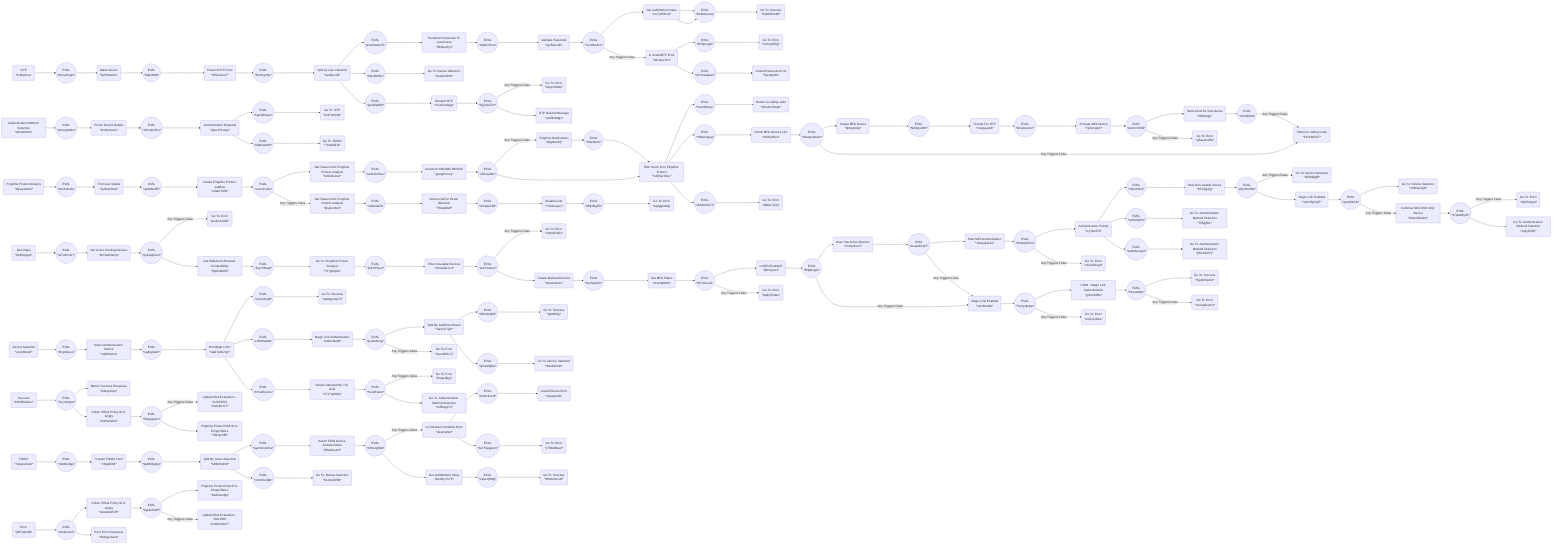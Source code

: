 flowchart LR
    mtaqacdw1m(("EVAL<br>*mtaqacdw1m*")) --> 8jrbqcts2g("Create MFA Device<br>*8jrbqcts2g*")
    hk00gx2f95(("EVAL<br>*hk00gx2f95*")) --> onogvjusk6("Prompt For OTP<br>*onogvjusk6*")
    qw4n733f3t(("EVAL<br>*qw4n733f3t*")) --> li0d8slgjx("Send email for new device<br>*li0d8slgjx*")
    7jufzmg1rk("Activate MFA Device<br>*7jufzmg1rk*") --> qw4n733f3t(("EVAL<br>*qw4n733f3t*"))
    8jrbqcts2g("Create MFA Device<br>*8jrbqcts2g*") --> hk00gx2f95(("EVAL<br>*hk00gx2f95*"))
    kho2rpwvb7(("EVAL<br>*kho2rpwvb7*")) --> 7jufzmg1rk("Activate MFA Device<br>*7jufzmg1rk*")
    onogvjusk6("Prompt For OTP<br>*onogvjusk6*") --> kho2rpwvb7(("EVAL<br>*kho2rpwvb7*"))
    78i0a08xfl("Send email for threat detection<br>*78i0a08xfl*") --> iz5nper189(("EVAL<br>*iz5nper189*"))
    gsmghrxxoy("Check for KNOWN DEVICE<br>*gsmghrxxoy*") --> nl0cxyid0x(("EVAL<br>*nl0cxyid0x*"))
    99q38lg97t(("EVAL<br>*99q38lg97t*")) --> sqdggkol0g("Go To: Error<br>*sqdggkol0g*")
    iloobtovwh(("EVAL<br>*iloobtovwh*")) --> dxowhkk5n5("Check if Risk Policy ID is empty<br>*dxowhkk5n5*")
    iz5nper189(("EVAL<br>*iz5nper189*")) --> 7hwtzuxjwc("Disable user<br>*7hwtzuxjwc*")
    n69ynlsgag(("EVAL<br>*n69ynlsgag*")) --> nf4hv96sui("Check MFA devices size<br>*nf4hv96sui*")
    cb4rka2li0(("EVAL<br>*cb4rka2li0*")) --> 78i0a08xfl("Send email for threat detection<br>*78i0a08xfl*")
    x8ainlbr6x(("EVAL<br>*x8ainlbr6x*")) --> ndm5er34sv("Risk Score from PingOne Protect<br>*ndm5er34sv*")
    j6salon8z4("Get Values from PingOne Protect analysis<br>*j6salon8z4*") --> cb4rka2li0(("EVAL<br>*cb4rka2li0*"))
    ahjplbui3q("PingOne Notifications<br>*ahjplbui3q*") --> x8ainlbr6x(("EVAL<br>*x8ainlbr6x*"))
    pt24r4nafa(("EVAL<br>*pt24r4nafa*")) --> 3y03qc0kxe("Find user details<br>*3y03qc0kxe*")
    mtaqacdw1m(("EVAL<br>*mtaqacdw1m*")) -- Any Triggers False --> 5231692i67("Return to calling node.<br>*5231692i67*")
    4oyc5l9npk(("EVAL<br>*4oyc5l9npk*")) --> 737gi6ip3e("Go To: PingOne Protect Analysis<br>*737gi6ip3e*")
    u22hch23vs(("EVAL<br>*u22hch23vs*")) --> gsmghrxxoy("Check for KNOWN DEVICE<br>*gsmghrxxoy*")
    zfpuewwuhl("PingOne Protect Analysis<br>*zfpuewwuhl*") --> pt24r4nafa(("EVAL<br>*pt24r4nafa*"))
    3y03qc0kxe("Find user details<br>*3y03qc0kxe*") --> qxdd8mlll5(("EVAL<br>*qxdd8mlll5*"))
    nl0cxyid0x(("EVAL<br>*nl0cxyid0x*")) -- Any Triggers False --> ahjplbui3q("PingOne Notifications<br>*ahjplbui3q*")
    li0d8slgjx("Send email for new device<br>*li0d8slgjx*") --> e3httj56zd(("EVAL<br>*e3httj56zd*"))
    737gi6ip3e("Go To: PingOne Protect Analysis<br>*737gi6ip3e*") --> 9vk797lpxx(("EVAL<br>*9vk797lpxx*"))
    nf4hv96sui("Check MFA devices size<br>*nf4hv96sui*") --> mtaqacdw1m(("EVAL<br>*mtaqacdw1m*"))
    1cbcpbc5no(("EVAL<br>*1cbcpbc5no*")) --> 4psx471uwp("Authentication Required<br>*4psx471uwp*")
    h8dtvwld36(("EVAL<br>*h8dtvwld36*")) --> 76reddil11("Go To: FIDO2<br>*76reddil11*")
    r0hto2xun7("Present OTP Form<br>*r0hto2xun7*") --> l5z3ngnhjv(("EVAL<br>*l5z3ngnhjv*"))
    1gtc5d0awz(("EVAL<br>*1gtc5d0awz*")) --> kok73n8hkt("Go To: OTP<br>*kok73n8hkt*")
    4psx471uwp("Authentication Required<br>*4psx471uwp*") --> 1gtc5d0awz(("EVAL<br>*1gtc5d0awz*"))
    qurffyxc2d("Split by user selection <br>*qurffyxc2d*") --> gsw5wwtm7t(("EVAL<br>*gsw5wwtm7t*"))
    en7y953x31("Get authMethod Value<br>*en7y953x31*") --> 0w6twuixxq(("EVAL<br>*0w6twuixxq*"))
    fzjj3nuh7m(("EVAL<br>*fzjj3nuh7m*")) -- Any Triggers False --> dxsjn36392("Go To: Error<br>*dxsjn36392*")
    mt9kvt7hnn(("EVAL<br>*mt9kvt7hnn*")) --> fgc8woctfo("Validate Passcode<br>*fgc8woctfo*")
    qurffyxc2d("Split by user selection <br>*qurffyxc2d*") --> 00j11fkhbx(("EVAL<br>*00j11fkhbx*"))
    fzjj3nuh7m(("EVAL<br>*fzjj3nuh7m*")) --> uz6hhdt9gv("OTP Resent Message<br>*uz6hhdt9gv*")
    zxfluj3oxa("OTP<br>*zxfluj3oxa*") --> b0csz8cgnl(("EVAL<br>*b0csz8cgnl*"))
    qurffyxc2d("Split by user selection <br>*qurffyxc2d*") --> ig2ndq8bf2(("EVAL<br>*ig2ndq8bf2*"))
    00j11fkhbx(("EVAL<br>*00j11fkhbx*")) --> beakf43h8t("Go To: Device Selection<br>*beakf43h8t*")
    gsw5wwtm7t(("EVAL<br>*gsw5wwtm7t*")) --> r6lnkuy0yh("Transform Passcode To Lowercase<br>*r6lnkuy0yh*")
    ig2ndq8bf2(("EVAL<br>*ig2ndq8bf2*")) --> m1e0cw0ygl("Resend OTP<br>*m1e0cw0ygl*")
    m1e0cw0ygl("Resend OTP<br>*m1e0cw0ygl*") --> fzjj3nuh7m(("EVAL<br>*fzjj3nuh7m*"))
    r6lnkuy0yh("Transform Passcode To Lowercase<br>*r6lnkuy0yh*") --> mt9kvt7hnn(("EVAL<br>*mt9kvt7hnn*"))
    hdc8oa72ci("Is invalidOTP Error<br>*hdc8oa72ci*") --> 8h5tjkrug9(("EVAL<br>*8h5tjkrug9*"))
    v97rmwpban(("EVAL<br>*v97rmwpban*")) --> 5pixttpidw("Invalid Passcode Error<br>*5pixttpidw*")
    gntsn38l9s("CIAM - Magic Link Authentication<br>*gntsn38l9s*") --> 51zazld6jz(("EVAL<br>*51zazld6jz*"))
    5uyrxkfgza(("EVAL<br>*5uyrxkfgza*")) --> tidk1pmqix("Return Success Response<br>*tidk1pmqix*")
    8h5tjkrug9(("EVAL<br>*8h5tjkrug9*")) --> mmojm56jlj("Go To: Error<br>*mmojm56jlj*")
    uoyh9kzwil("Device Selection<br>*uoyh9kzwil*") --> bhgtvbjvu1(("EVAL<br>*bhgtvbjvu1*"))
    se271xaurx(("EVAL<br>*se271xaurx*")) -- Any Triggers False --> uwfrx6s60u("Go To: Error<br>*uwfrx6s60u*")
    vr1msssq3l(("EVAL<br>*vr1msssq3l*")) --> wpbqyomp7z("Go To: Success <br>*wpbqyomp7z*")
    wa07p8s7qm("Not Magic Link?<br>*wa07p8s7qm*") --> vr1msssq3l(("EVAL<br>*vr1msssq3l*"))
    vul5k2q2dw(("EVAL<br>*vul5k2q2dw*")) --> te0bcdks99("Magic Link Authentication<br>*te0bcdks99*")
    wa07p8s7qm("Not Magic Link?<br>*wa07p8s7qm*") --> vul5k2q2dw(("EVAL<br>*vul5k2q2dw*"))
    imhudhsy1w(("EVAL<br>*imhudhsy1w*")) --> e717up82dy("Device Selected By The User<br>*e717up82dy*")
    wa07p8s7qm("Not Magic Link?<br>*wa07p8s7qm*") --> imhudhsy1w(("EVAL<br>*imhudhsy1w*"))
    j8lmuiytzs("Is MFA Enabled?<br>*j8lmuiytzs*") --> bf9jlbogz1(("EVAL<br>*bf9jlbogz1*"))
    bhgtvbjvu1(("EVAL<br>*bhgtvbjvu1*")) --> 1qtib8s0uu("Select Authentication Device<br>*1qtib8s0uu*")
    0sua91hqk7(("EVAL<br>*0sua91hqk7*")) --> 10oaokas61("Start MFA Authentication<br>*10oaokas61*")
    845xzgf4bk(("EVAL<br>*845xzgf4bk*")) -- Any Triggers False --> ulsqznx6ut("Is Constraint Violation Error<br>*ulsqznx6ut*")
    51zazld6jz(("EVAL<br>*51zazld6jz*")) --> 5gs9h0ar04("Go To: Success <br>*5gs9h0ar04*")
    3a77bpgwom(("EVAL<br>*3a77bpgwom*")) --> y7f8x8dkw2("Go To: Error<br>*y7f8x8dkw2*")
    zfsjjfa5h6("Present FIDO2 Form <br>*zfsjjfa5h6*") --> 9pb86bg0qi(("EVAL<br>*9pb86bg0qi*"))
    wf0h6fo6h8("Split By Users Selection<br>*wf0h6fo6h8*") --> ay2mm4z4xe(("EVAL<br>*ay2mm4z4xe*"))
    ulsqznx6ut("Is Constraint Violation Error<br>*ulsqznx6ut*") --> fu06ckn12l(("EVAL<br>*fu06ckn12l*"))
    fj8w62y4z3("Assert FIDO Device Authentication<br>*fj8w62y4z3*") --> 845xzgf4bk(("EVAL<br>*845xzgf4bk*"))
    fu06ckn12l(("EVAL<br>*fu06ckn12l*")) --> y8pxpynfle("Invalid Device Error<br>*y8pxpynfle*")
    7vrrd3uuhm(("EVAL<br>*7vrrd3uuhm*")) --> en7y953x31("Get authMethod Value<br>*en7y953x31*")
    1lam7h7jbc("Split By Subflows Result<br>*1lam7h7jbc*") --> 9fzm9oj8fd(("EVAL<br>*9fzm9oj8fd*"))
    qsu3efxcsp(("EVAL<br>*qsu3efxcsp*")) --> 1lam7h7jbc("Split By Subflows Result<br>*1lam7h7jbc*")
    6yu5p2iz3r(("EVAL<br>*6yu5p2iz3r*")) --> ms19ql02hi("Get MFA Status<br>*ms19ql02hi*")
    en7y953x31("Get authMethod Value<br>*en7y953x31*") --> 0w6twuixxq(("EVAL<br>*0w6twuixxq*"))
    t6p5s6t603("Get WebAuthn Browser Compatibility<br>*t6p5s6t603*") --> 4oyc5l9npk(("EVAL<br>*4oyc5l9npk*"))
    10uwd1ccc4("Filter Unusable Devices<br>*10uwd1ccc4*") --> se271xaurx(("EVAL<br>*se271xaurx*"))
    wzzac3ucto("Create Masked Devices<br>*wzzac3ucto*") --> 6yu5p2iz3r(("EVAL<br>*6yu5p2iz3r*"))
    fd7o3icva4(("EVAL<br>*fd7o3icva4*")) --> j8lmuiytzs("Is MFA Enabled?<br>*j8lmuiytzs*")
    ms19ql02hi("Get MFA Status<br>*ms19ql02hi*") --> fd7o3icva4(("EVAL<br>*fd7o3icva4*"))
    3nn0mw8jkt(("EVAL<br>*3nn0mw8jkt*")) --> 61c9e2dt59("Go To: Device Selection<br>*61c9e2dt59*")
    51zazld6jz(("EVAL<br>*51zazld6jz*")) -- Any Triggers False --> nvxwg0vum3("Go To: Error<br>*nvxwg0vum3*")
    9fzm9oj8fd(("EVAL<br>*9fzm9oj8fd*")) --> lgn9kliiqj("Go To: Success <br>*lgn9kliiqj*")
    b0csz8cgnl(("EVAL<br>*b0csz8cgnl*")) --> fq7l0s8w2s("Mask Device<br>*fq7l0s8w2s*")
    1lam7h7jbc("Split By Subflows Result<br>*1lam7h7jbc*") --> lylme68jbw(("EVAL<br>*lylme68jbw*"))
    0w6twuixxq(("EVAL<br>*0w6twuixxq*")) --> 5sb0db3vb0("Go To: Success <br>*5sb0db3vb0*")
    7vpjww2ek2("FIDO2<br>*7vpjww2ek2*") --> t04dles3gs(("EVAL<br>*t04dles3gs*"))
    9vk797lpxx(("EVAL<br>*9vk797lpxx*")) --> 10uwd1ccc4("Filter Unusable Devices<br>*10uwd1ccc4*")
    wf0h6fo6h8("Split By Users Selection<br>*wf0h6fo6h8*") --> 3nn0mw8jkt(("EVAL<br>*3nn0mw8jkt*"))
    k46n95w9eo("Success <br>*k46n95w9eo*") --> 5uyrxkfgza(("EVAL<br>*5uyrxkfgza*"))
    hdc8oa72ci("Is invalidOTP Error<br>*hdc8oa72ci*") --> v97rmwpban(("EVAL<br>*v97rmwpban*"))
    7vrrd3uuhm(("EVAL<br>*7vrrd3uuhm*")) -- Any Triggers False --> hdc8oa72ci("Is invalidOTP Error<br>*hdc8oa72ci*")
    fgc8woctfo("Validate Passcode<br>*fgc8woctfo*") --> 7vrrd3uuhm(("EVAL<br>*7vrrd3uuhm*"))
    zbhvblc83s("Authentication Method Selection<br>*zbhvblc83s*") --> ybwxgols9w(("EVAL<br>*ybwxgols9w*"))
    4psx471uwp("Authentication Required<br>*4psx471uwp*") --> h8dtvwld36(("EVAL<br>*h8dtvwld36*"))
    ybwxgols9w(("EVAL<br>*ybwxgols9w*")) --> 9zctbmveoc("Enrich Device Details<br>*9zctbmveoc*")
    iloobtovwh(("EVAL<br>*iloobtovwh*")) --> dwhgyxkavz("Error Error Response<br>*dwhgyxkavz*")
    qsu3efxcsp(("EVAL<br>*qsu3efxcsp*")) -- Any Triggers False --> muund54c7j("Go To: Error<br>*muund54c7j*")
    6p4frzqpp1("Get Origin<br>*6p4frzqpp1*") --> sk7vd2o3r7(("EVAL<br>*sk7vd2o3r7*"))
    845xzgf4bk(("EVAL<br>*845xzgf4bk*")) --> dp43hy7h76("Get authMethod Value<br>*dp43hy7h76*")
    5v1i2f1az4(("EVAL<br>*5v1i2f1az4*")) -- Any Triggers False --> cbapcifpyy("Go To: Error<br>*cbapcifpyy*")
    nydopq0ve3(("EVAL<br>*nydopq0ve3*")) -- Any Triggers False --> qzuk2c4cdb("Go To: Error<br>*qzuk2c4cdb*")
    nydopq0ve3(("EVAL<br>*nydopq0ve3*")) --> t6p5s6t603("Get WebAuthn Browser Compatibility<br>*t6p5s6t603*")
    fq7l0s8w2s("Mask Device<br>*fq7l0s8w2s*") --> bdjeulfdki(("EVAL<br>*bdjeulfdki*"))
    jd87iaho99("Error<br>*jd87iaho99*") --> iloobtovwh(("EVAL<br>*iloobtovwh*"))
    7vz1yqkdqo(("EVAL<br>*7vz1yqkdqo*")) --> gntsn38l9s("CIAM - Magic Link Authentication<br>*gntsn38l9s*")
    bdjeulfdki(("EVAL<br>*bdjeulfdki*")) --> r0hto2xun7("Present OTP Form<br>*r0hto2xun7*")
    9m5a2f4emp("Get Users Existing Devices<br>*9m5a2f4emp*") --> nydopq0ve3(("EVAL<br>*nydopq0ve3*"))
    dp43hy7h76("Get authMethod Value<br>*dp43hy7h76*") --> zep1ojf98g(("EVAL<br>*zep1ojf98g*"))
    czzrbt1dsb("Magic Link Enabled<br>*czzrbt1dsb*") --> 7vz1yqkdqo(("EVAL<br>*7vz1yqkdqo*"))
    ulsqznx6ut("Is Constraint Violation Error<br>*ulsqznx6ut*") --> 3a77bpgwom(("EVAL<br>*3a77bpgwom*"))
    ay2mm4z4xe(("EVAL<br>*ay2mm4z4xe*")) --> fj8w62y4z3("Assert FIDO Device Authentication<br>*fj8w62y4z3*")
    0sua91hqk7(("EVAL<br>*0sua91hqk7*")) -- Any Triggers False --> czzrbt1dsb("Magic Link Enabled<br>*czzrbt1dsb*")
    sk7vd2o3r7(("EVAL<br>*sk7vd2o3r7*")) --> 9m5a2f4emp("Get Users Existing Devices<br>*9m5a2f4emp*")
    lylme68jbw(("EVAL<br>*lylme68jbw*")) --> fkkub10ukt("Go To: Device Selection<br>*fkkub10ukt*")
    zep1ojf98g(("EVAL<br>*zep1ojf98g*")) --> 9f0dokmcu9("Go To: Success <br>*9f0dokmcu9*")
    10oaokas61("Start MFA Authentication<br>*10oaokas61*") --> 4l39ap532m(("EVAL<br>*4l39ap532m*"))
    47qta86y95(("EVAL<br>*47qta86y95*")) -- Any Triggers False --> x0jx5r2pyd("Go To: Error<br>*x0jx5r2pyd*")
    frh74jp1jg("Only One Usable Device<br>*frh74jp1jg*") --> ydyrhm9fkz(("EVAL<br>*ydyrhm9fkz*"))
    47qta86y95(("EVAL<br>*47qta86y95*")) --> wphj1fy8ri("Go To: Authentication Method Selection<br>*wphj1fy8ri*")
    b01n00fwkm("Continue MFA With Only Device<br>*b01n00fwkm*") --> 47qta86y95(("EVAL<br>*47qta86y95*"))
    7vz1yqkdqo(("EVAL<br>*7vz1yqkdqo*")) -- Any Triggers False --> 2uhj1oobbe("Go To: Error<br>*2uhj1oobbe*")
    4l39ap532m(("EVAL<br>*4l39ap532m*")) --> icy7kw57ll("Authentication Prompt<br>*icy7kw57ll*")
    icy7kw57ll("Authentication Prompt<br>*icy7kw57ll*") --> v0t14r4lv2(("EVAL<br>*v0t14r4lv2*"))
    v0t14r4lv2(("EVAL<br>*v0t14r4lv2*")) --> frh74jp1jg("Only One Usable Device<br>*frh74jp1jg*")
    4l39ap532m(("EVAL<br>*4l39ap532m*")) -- Any Triggers False --> t4cuk82upd("Go To: Error<br>*t4cuk82upd*")
    icy7kw57ll("Authentication Prompt<br>*icy7kw57ll*") --> wj5284rjb8(("EVAL<br>*wj5284rjb8*"))
    wj5284rjb8(("EVAL<br>*wj5284rjb8*")) --> l7i5qjffz1("Go To: Authentication Method Selection<br>*l7i5qjffz1*")
    icy7kw57ll("Authentication Prompt<br>*icy7kw57ll*") --> vw8zbuzgod(("EVAL<br>*vw8zbuzgod*"))
    vw8zbuzgod(("EVAL<br>*vw8zbuzgod*")) --> j55n69o5i7("Go To: Authentication Method Selection<br>*j55n69o5i7*")
    ydyrhm9fkz(("EVAL<br>*ydyrhm9fkz*")) -- Any Triggers False --> a58tdqlgfb("Go To: Device Selection<br>*a58tdqlgfb*")
    t04dles3gs(("EVAL<br>*t04dles3gs*")) --> zfsjjfa5h6("Present FIDO2 Form <br>*zfsjjfa5h6*")
    5v1i2f1az4(("EVAL<br>*5v1i2f1az4*")) --> 4vf8sqyl70("Go To: Authentication Method Selection<br>*4vf8sqyl70*")
    9pb86bg0qi(("EVAL<br>*9pb86bg0qi*")) --> wf0h6fo6h8("Split By Users Selection<br>*wf0h6fo6h8*")
    1qtib8s0uu("Select Authentication Device<br>*1qtib8s0uu*") --> iagfrg0an6(("EVAL<br>*iagfrg0an6*"))
    e717up82dy("Device Selected By The User<br>*e717up82dy*") --> 5v1i2f1az4(("EVAL<br>*5v1i2f1az4*"))
    bf9jlbogz1(("EVAL<br>*bf9jlbogz1*")) --> 2n3az4vori("User Has Active Devices<br>*2n3az4vori*")
    iagfrg0an6(("EVAL<br>*iagfrg0an6*")) --> wa07p8s7qm("Not Magic Link?<br>*wa07p8s7qm*")
    bf9jlbogz1(("EVAL<br>*bf9jlbogz1*")) -- Any Triggers False --> czzrbt1dsb("Magic Link Enabled<br>*czzrbt1dsb*")
    2n3az4vori("User Has Active Devices<br>*2n3az4vori*") --> 0sua91hqk7(("EVAL<br>*0sua91hqk7*"))
    te0bcdks99("Magic Link Authentication<br>*te0bcdks99*") --> qsu3efxcsp(("EVAL<br>*qsu3efxcsp*"))
    ydyrhm9fkz(("EVAL<br>*ydyrhm9fkz*")) --> xsm25p5qf7("Magic Link Enabled<br>*xsm25p5qf7*")
    xsm25p5qf7("Magic Link Enabled<br>*xsm25p5qf7*") --> ayodtok1lb(("EVAL<br>*ayodtok1lb*"))
    ayodtok1lb(("EVAL<br>*ayodtok1lb*")) --> x9k0uusly8("Go To: Device Selection<br>*x9k0uusly8*")
    ayodtok1lb(("EVAL<br>*ayodtok1lb*")) -- Any Triggers False --> b01n00fwkm("Continue MFA With Only Device<br>*b01n00fwkm*")
    9zctbmveoc("Enrich Device Details<br>*9zctbmveoc*") --> 1cbcpbc5no(("EVAL<br>*1cbcpbc5no*"))
    l5z3ngnhjv(("EVAL<br>*l5z3ngnhjv*")) --> qurffyxc2d("Split by user selection <br>*qurffyxc2d*")
    se271xaurx(("EVAL<br>*se271xaurx*")) --> wzzac3ucto("Create Masked Devices<br>*wzzac3ucto*")
    sk3dza5671(("EVAL<br>*sk3dza5671*")) --> di86a7q7j0("Go To: Error<br>*di86a7q7j0*")
    e3httj56zd(("EVAL<br>*e3httj56zd*")) -- Any Triggers False --> 5231692i67("Return to calling node.<br>*5231692i67*")
    qxdd8mlll5(("EVAL<br>*qxdd8mlll5*")) --> u9ab712lfx("Invoke PingOne Protect subflow<br>*u9ab712lfx*")
    u9ab712lfx("Invoke PingOne Protect subflow<br>*u9ab712lfx*") --> vexxoicu6a(("EVAL<br>*vexxoicu6a*"))
    vexxoicu6a(("EVAL<br>*vexxoicu6a*")) --> 3s5kidc2wc("Get Values from PingOne Protect analysis<br>*3s5kidc2wc*")
    vexxoicu6a(("EVAL<br>*vexxoicu6a*")) -- Any Triggers False --> j6salon8z4("Get Values from PingOne Protect analysis<br>*j6salon8z4*")
    3s5kidc2wc("Get Values from PingOne Protect analysis<br>*3s5kidc2wc*") --> u22hch23vs(("EVAL<br>*u22hch23vs*"))
    nl0cxyid0x(("EVAL<br>*nl0cxyid0x*")) --> ndm5er34sv("Risk Score from PingOne Protect<br>*ndm5er34sv*")
    ndm5er34sv("Risk Score from PingOne Protect<br>*ndm5er34sv*") --> 4n12f0orqv(("EVAL<br>*4n12f0orqv*"))
    4n12f0orqv(("EVAL<br>*4n12f0orqv*")) --> d2uumx5mpk("Return to calling node<br>*d2uumx5mpk*")
    ndm5er34sv("Risk Score from PingOne Protect<br>*ndm5er34sv*") --> n69ynlsgag(("EVAL<br>*n69ynlsgag*"))
    7hwtzuxjwc("Disable user<br>*7hwtzuxjwc*") --> 99q38lg97t(("EVAL<br>*99q38lg97t*"))
    ndm5er34sv("Risk Score from PingOne Protect<br>*ndm5er34sv*") --> sk3dza5671(("EVAL<br>*sk3dza5671*"))
    kgxiu8h9i5(("EVAL<br>*kgxiu8h9i5*")) --> 9w2fwmdjtp("PingOne Protect Risk ID is Empty/NULL<br>*9w2fwmdjtp*")
    qw4n733f3t(("EVAL<br>*qw4n733f3t*")) -- Any Triggers False --> sj6aezm25b("Go To: Error<br>*sj6aezm25b*")
    dxowhkk5n5("Check if Risk Policy ID is empty<br>*dxowhkk5n5*") --> kgxiu8h9i5(("EVAL<br>*kgxiu8h9i5*"))
    kgxiu8h9i5(("EVAL<br>*kgxiu8h9i5*")) -- Any Triggers False --> p3914imkz7("Update Risk Evaluation - FAILURE<br>*p3914imkz7*")
    5uyrxkfgza(("EVAL<br>*5uyrxkfgza*")) --> wi6hu0ai62("Check if Risk Policy ID is empty<br>*wi6hu0ai62*")
    wi6hu0ai62("Check if Risk Policy ID is empty<br>*wi6hu0ai62*") --> 33jpsgsdxv(("EVAL<br>*33jpsgsdxv*"))
    33jpsgsdxv(("EVAL<br>*33jpsgsdxv*")) -- Any Triggers False --> ilu6o9n2x7("Update Risk Evaluation - SUCCESS<br>*ilu6o9n2x7*")
    33jpsgsdxv(("EVAL<br>*33jpsgsdxv*")) --> 33kryo3flh("PingOne Protect Risk ID is Empty/NULL<br>*33kryo3flh*")
    fd7o3icva4(("EVAL<br>*fd7o3icva4*")) -- Any Triggers False --> 9q9zj5ndao("Go To: Error<br>*9q9zj5ndao*")
